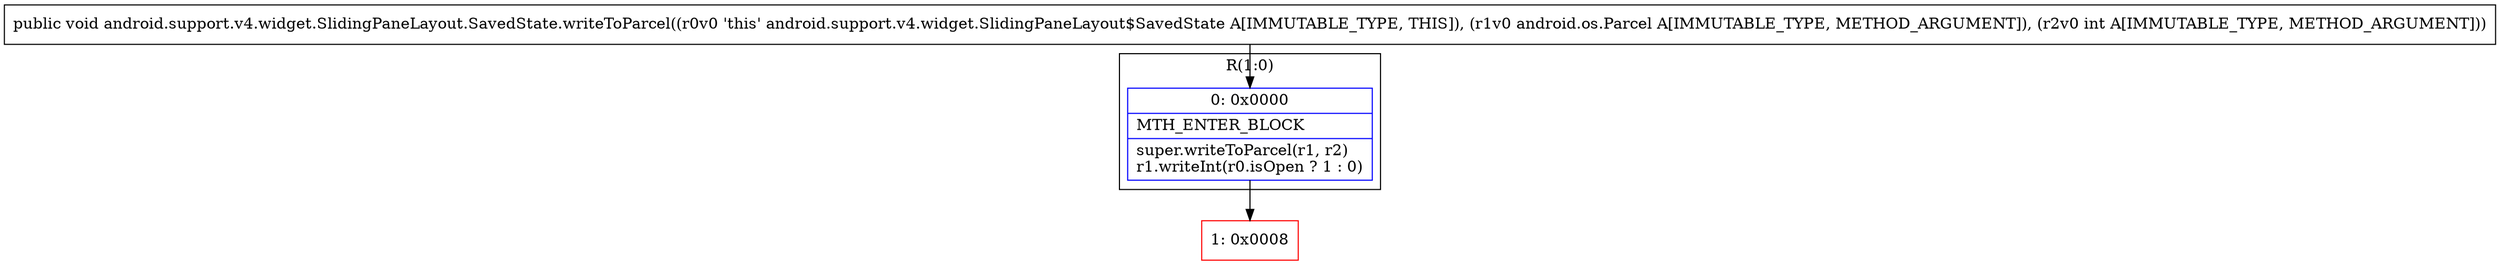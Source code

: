 digraph "CFG forandroid.support.v4.widget.SlidingPaneLayout.SavedState.writeToParcel(Landroid\/os\/Parcel;I)V" {
subgraph cluster_Region_1849729276 {
label = "R(1:0)";
node [shape=record,color=blue];
Node_0 [shape=record,label="{0\:\ 0x0000|MTH_ENTER_BLOCK\l|super.writeToParcel(r1, r2)\lr1.writeInt(r0.isOpen ? 1 : 0)\l}"];
}
Node_1 [shape=record,color=red,label="{1\:\ 0x0008}"];
MethodNode[shape=record,label="{public void android.support.v4.widget.SlidingPaneLayout.SavedState.writeToParcel((r0v0 'this' android.support.v4.widget.SlidingPaneLayout$SavedState A[IMMUTABLE_TYPE, THIS]), (r1v0 android.os.Parcel A[IMMUTABLE_TYPE, METHOD_ARGUMENT]), (r2v0 int A[IMMUTABLE_TYPE, METHOD_ARGUMENT])) }"];
MethodNode -> Node_0;
Node_0 -> Node_1;
}

